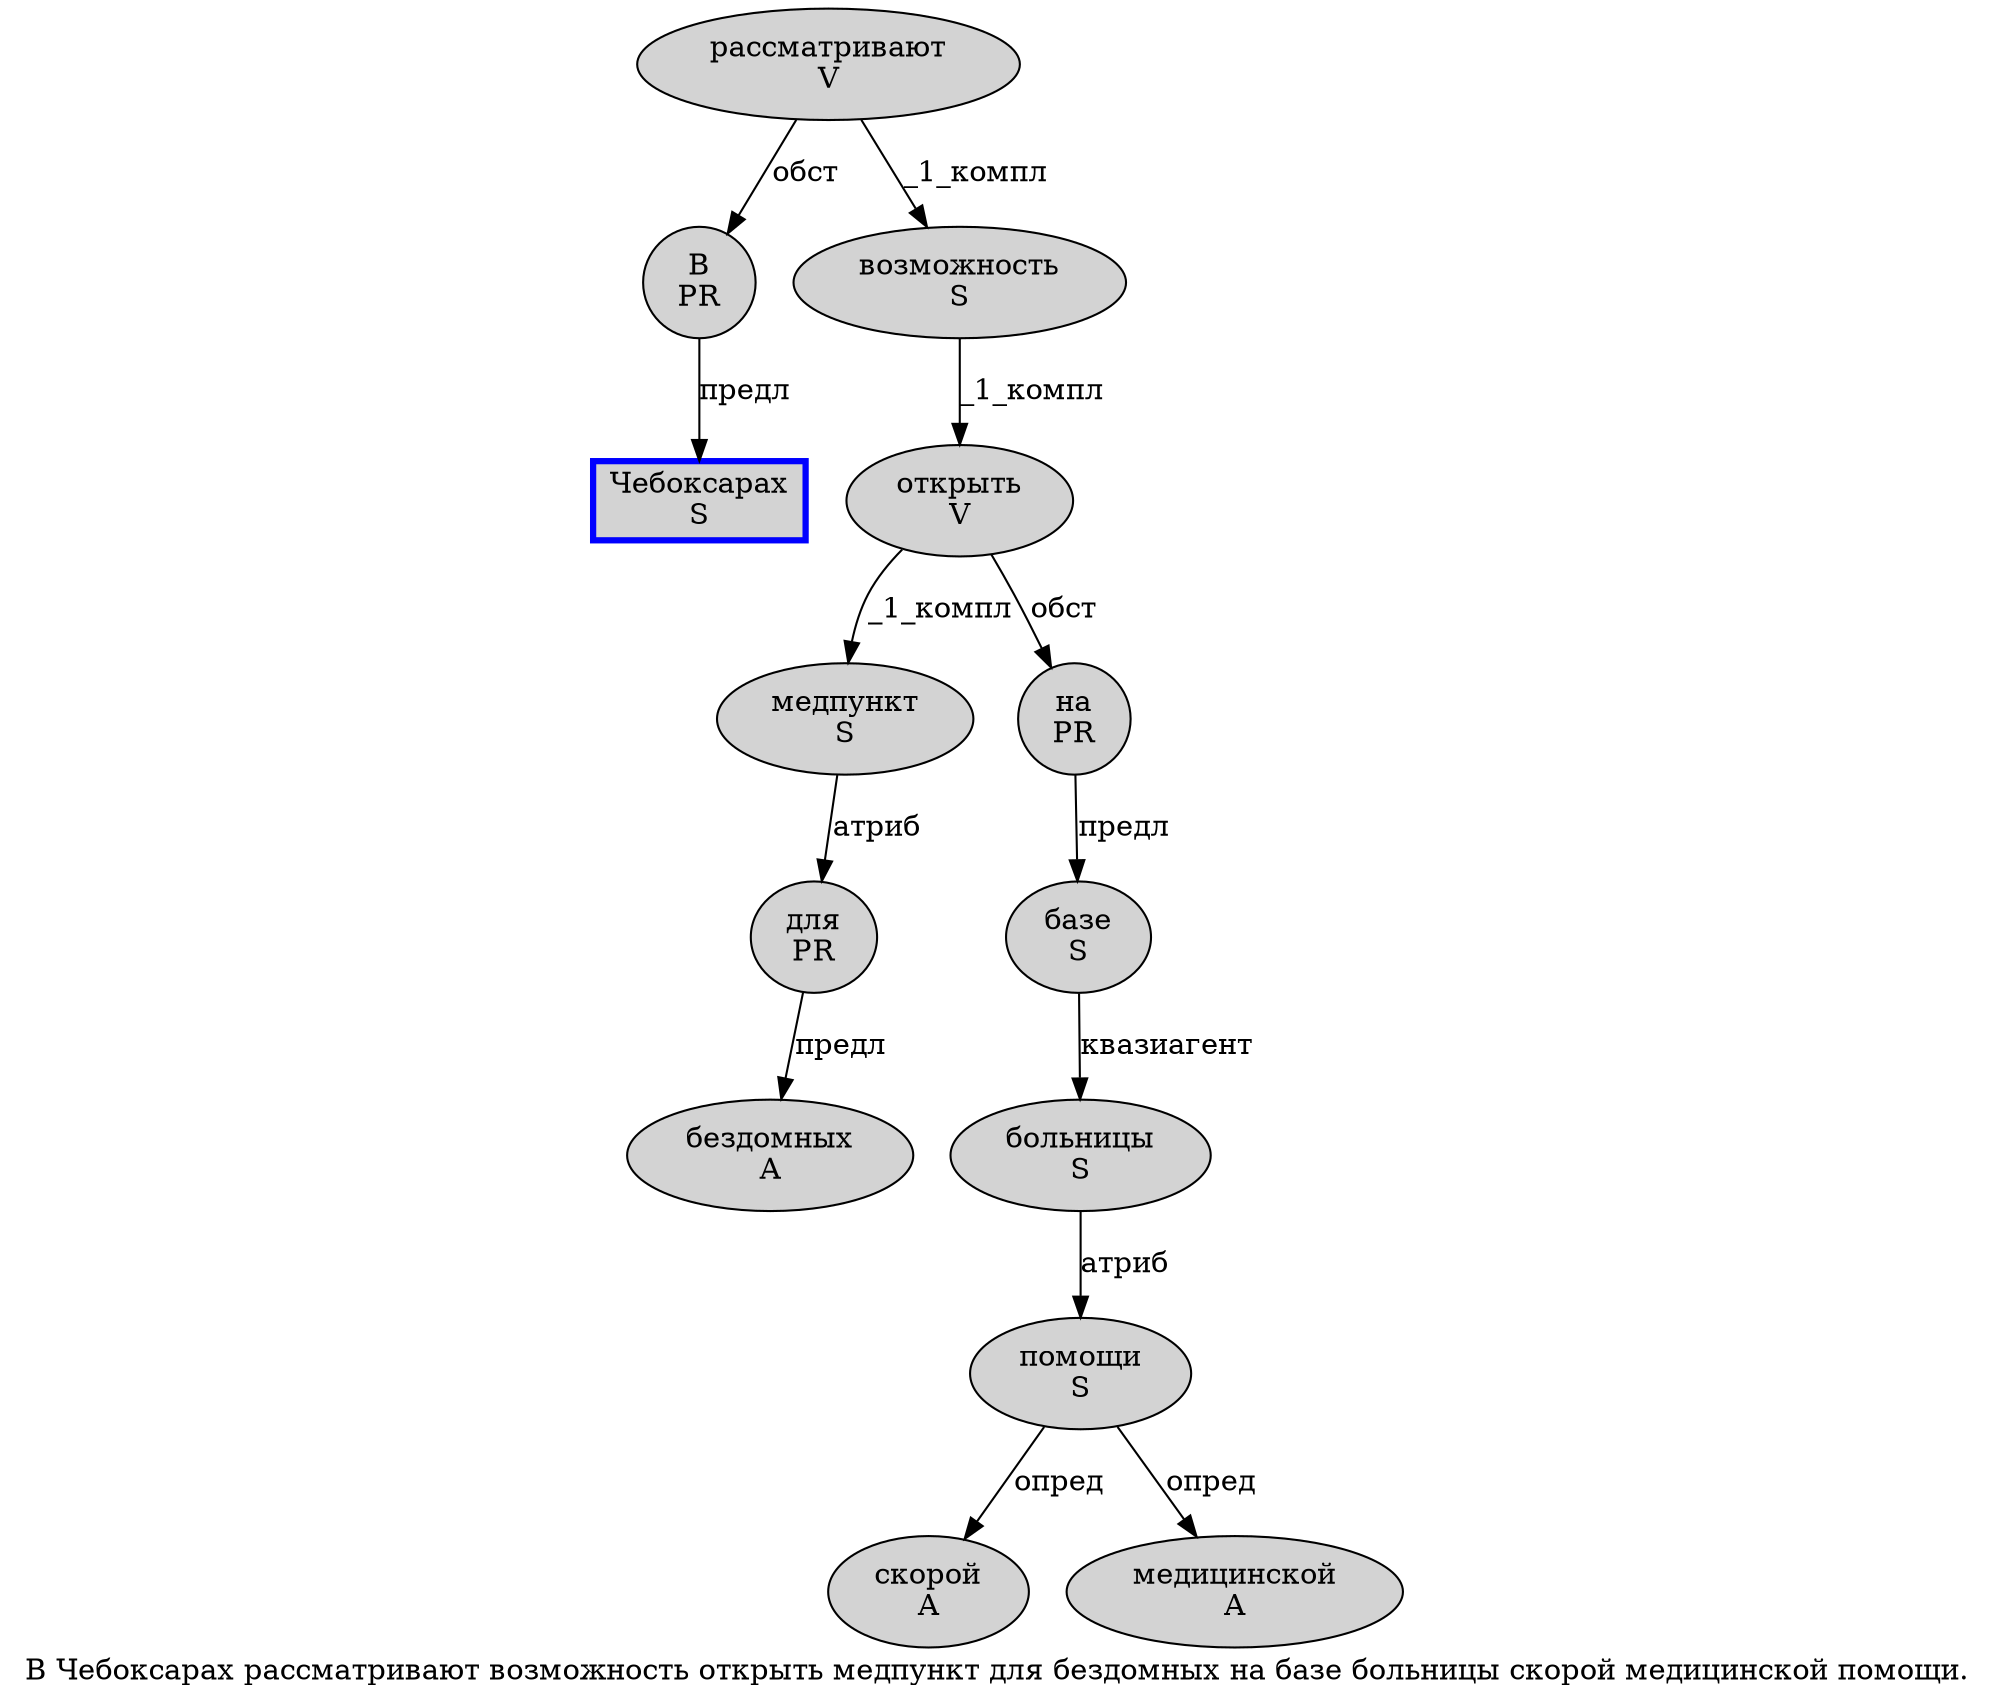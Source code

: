 digraph SENTENCE_268 {
	graph [label="В Чебоксарах рассматривают возможность открыть медпункт для бездомных на базе больницы скорой медицинской помощи."]
	node [style=filled]
		0 [label="В
PR" color="" fillcolor=lightgray penwidth=1 shape=ellipse]
		1 [label="Чебоксарах
S" color=blue fillcolor=lightgray penwidth=3 shape=box]
		2 [label="рассматривают
V" color="" fillcolor=lightgray penwidth=1 shape=ellipse]
		3 [label="возможность
S" color="" fillcolor=lightgray penwidth=1 shape=ellipse]
		4 [label="открыть
V" color="" fillcolor=lightgray penwidth=1 shape=ellipse]
		5 [label="медпункт
S" color="" fillcolor=lightgray penwidth=1 shape=ellipse]
		6 [label="для
PR" color="" fillcolor=lightgray penwidth=1 shape=ellipse]
		7 [label="бездомных
A" color="" fillcolor=lightgray penwidth=1 shape=ellipse]
		8 [label="на
PR" color="" fillcolor=lightgray penwidth=1 shape=ellipse]
		9 [label="базе
S" color="" fillcolor=lightgray penwidth=1 shape=ellipse]
		10 [label="больницы
S" color="" fillcolor=lightgray penwidth=1 shape=ellipse]
		11 [label="скорой
A" color="" fillcolor=lightgray penwidth=1 shape=ellipse]
		12 [label="медицинской
A" color="" fillcolor=lightgray penwidth=1 shape=ellipse]
		13 [label="помощи
S" color="" fillcolor=lightgray penwidth=1 shape=ellipse]
			8 -> 9 [label="предл"]
			9 -> 10 [label="квазиагент"]
			10 -> 13 [label="атриб"]
			5 -> 6 [label="атриб"]
			3 -> 4 [label="_1_компл"]
			0 -> 1 [label="предл"]
			2 -> 0 [label="обст"]
			2 -> 3 [label="_1_компл"]
			13 -> 11 [label="опред"]
			13 -> 12 [label="опред"]
			4 -> 5 [label="_1_компл"]
			4 -> 8 [label="обст"]
			6 -> 7 [label="предл"]
}
